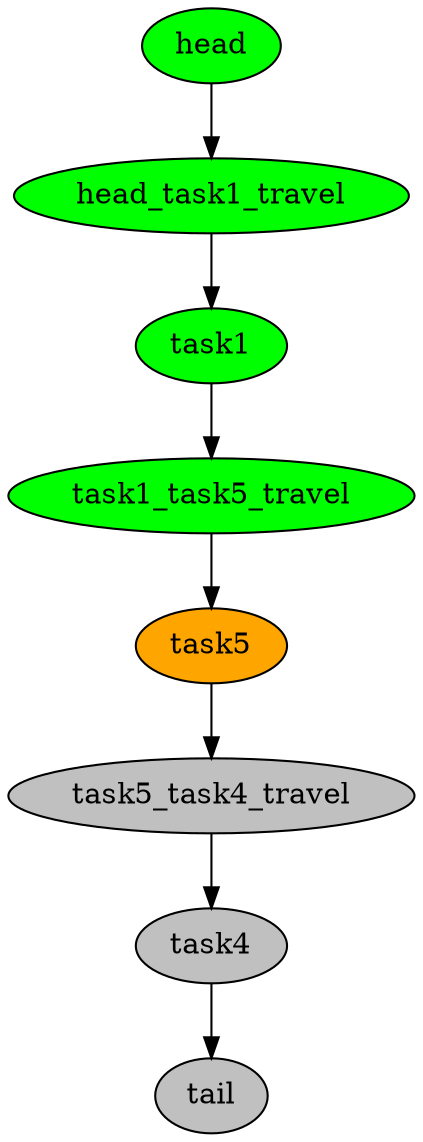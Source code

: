 digraph timeline {
head[label="head",style=filled,fillcolor=green,fontcolor=black];
head_task1_travel[label="head_task1_travel",style=filled,fillcolor=green,fontcolor=black];
task1[label="task1",style=filled,fillcolor=green,fontcolor=black];
task1_task5_travel[label="task1_task5_travel",style=filled,fillcolor=green,fontcolor=black];
task5[label="task5",style=filled,fillcolor=orange,fontcolor=black];
task5_task4_travel[label="task5_task4_travel",style=filled,fillcolor=gray,fontcolor=black];
task4[label="task4",style=filled,fillcolor=gray,fontcolor=black];
tail[label="tail",style=filled,fillcolor=gray,fontcolor=black];
"head"->"head_task1_travel"[color=black];
"head_task1_travel"->"task1"[color=black];
"task1"->"task1_task5_travel"[color=black];
"task1_task5_travel"->"task5"[color=black];
"task5"->"task5_task4_travel"[color=black];
"task5_task4_travel"->"task4"[color=black];
"task4"->"tail"[color=black];
}
